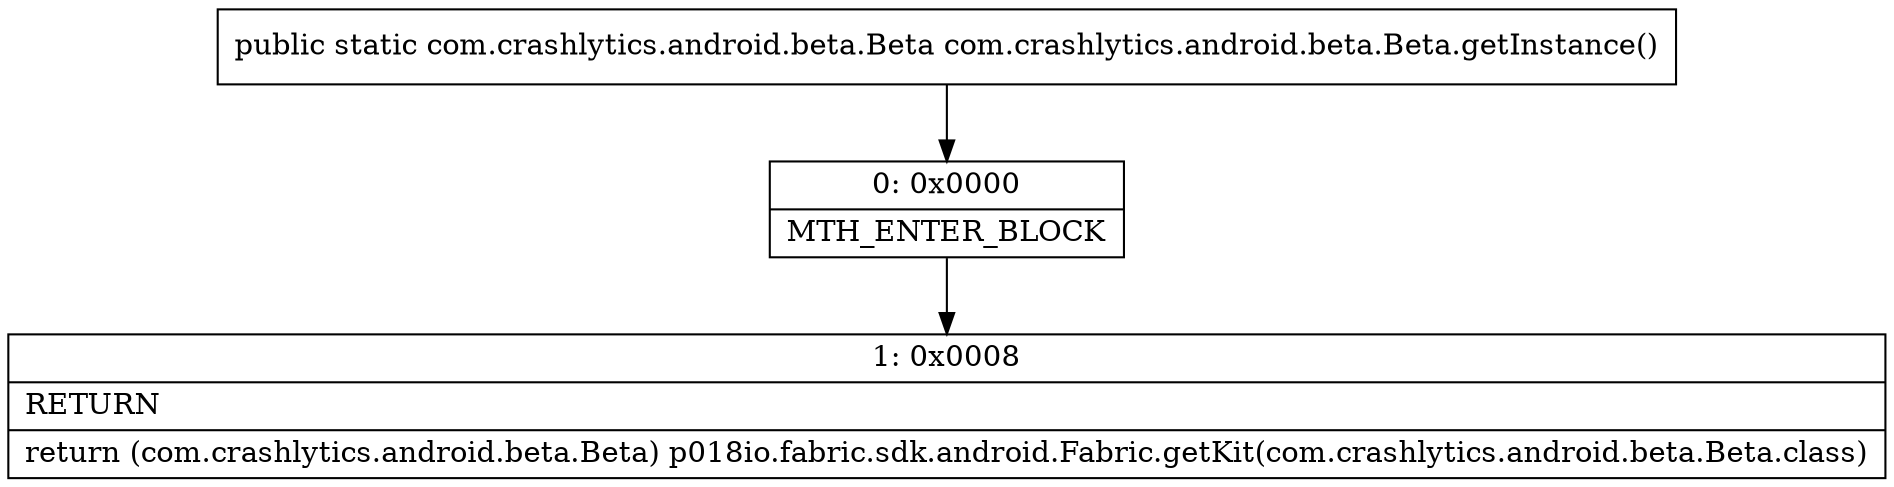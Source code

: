 digraph "CFG forcom.crashlytics.android.beta.Beta.getInstance()Lcom\/crashlytics\/android\/beta\/Beta;" {
Node_0 [shape=record,label="{0\:\ 0x0000|MTH_ENTER_BLOCK\l}"];
Node_1 [shape=record,label="{1\:\ 0x0008|RETURN\l|return (com.crashlytics.android.beta.Beta) p018io.fabric.sdk.android.Fabric.getKit(com.crashlytics.android.beta.Beta.class)\l}"];
MethodNode[shape=record,label="{public static com.crashlytics.android.beta.Beta com.crashlytics.android.beta.Beta.getInstance() }"];
MethodNode -> Node_0;
Node_0 -> Node_1;
}

